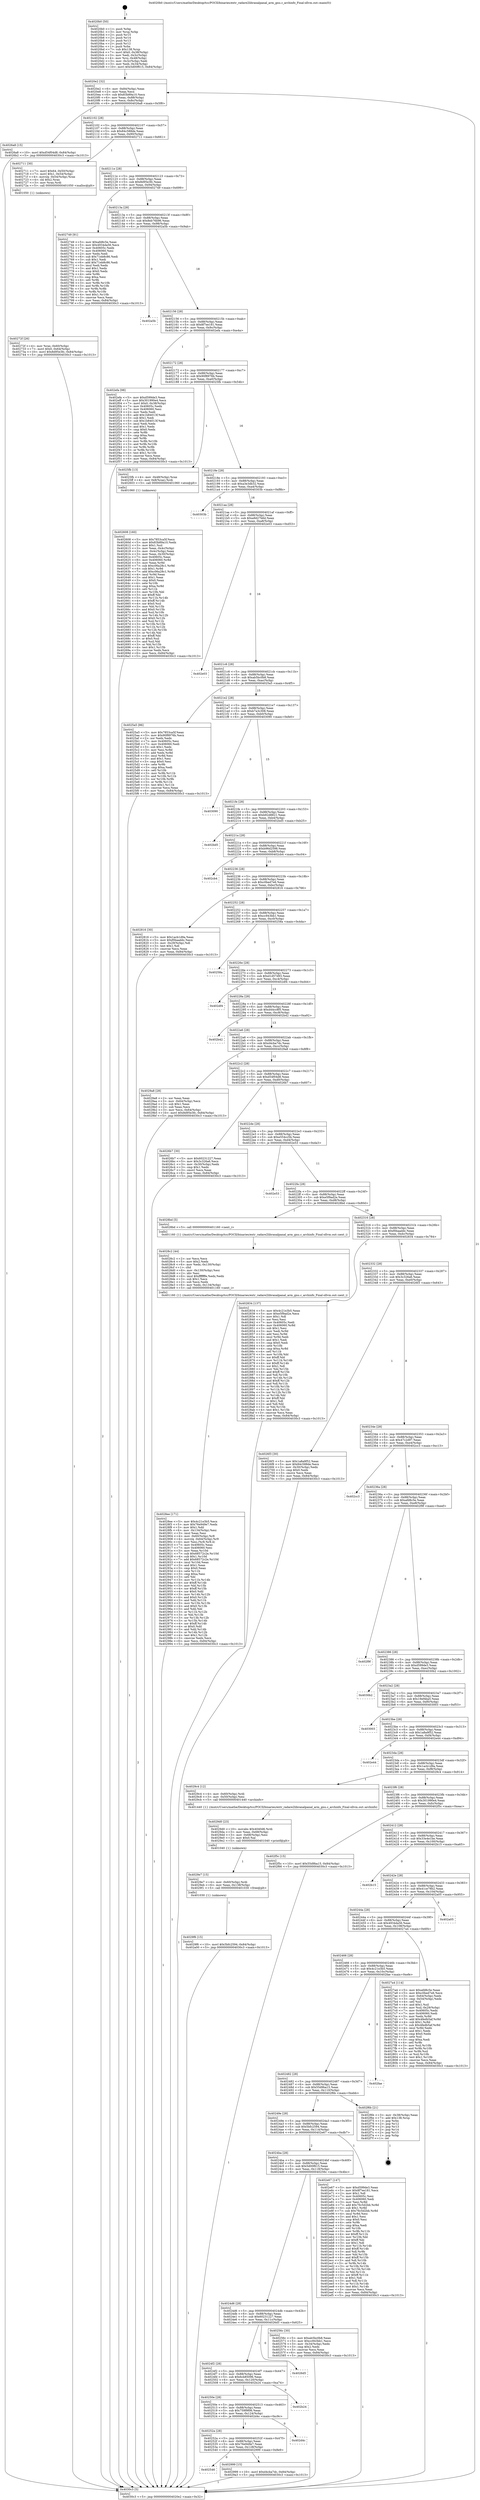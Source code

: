 digraph "0x4020b0" {
  label = "0x4020b0 (/mnt/c/Users/mathe/Desktop/tcc/POCII/binaries/extr_radare2libranalpanal_arm_gnu.c_archinfo_Final-ollvm.out::main(0))"
  labelloc = "t"
  node[shape=record]

  Entry [label="",width=0.3,height=0.3,shape=circle,fillcolor=black,style=filled]
  "0x4020e2" [label="{
     0x4020e2 [32]\l
     | [instrs]\l
     &nbsp;&nbsp;0x4020e2 \<+6\>: mov -0x84(%rbp),%eax\l
     &nbsp;&nbsp;0x4020e8 \<+2\>: mov %eax,%ecx\l
     &nbsp;&nbsp;0x4020ea \<+6\>: sub $0x83b89a10,%ecx\l
     &nbsp;&nbsp;0x4020f0 \<+6\>: mov %eax,-0x88(%rbp)\l
     &nbsp;&nbsp;0x4020f6 \<+6\>: mov %ecx,-0x8c(%rbp)\l
     &nbsp;&nbsp;0x4020fc \<+6\>: je 00000000004026a8 \<main+0x5f8\>\l
  }"]
  "0x4026a8" [label="{
     0x4026a8 [15]\l
     | [instrs]\l
     &nbsp;&nbsp;0x4026a8 \<+10\>: movl $0xd54f04d8,-0x84(%rbp)\l
     &nbsp;&nbsp;0x4026b2 \<+5\>: jmp 00000000004030c3 \<main+0x1013\>\l
  }"]
  "0x402102" [label="{
     0x402102 [28]\l
     | [instrs]\l
     &nbsp;&nbsp;0x402102 \<+5\>: jmp 0000000000402107 \<main+0x57\>\l
     &nbsp;&nbsp;0x402107 \<+6\>: mov -0x88(%rbp),%eax\l
     &nbsp;&nbsp;0x40210d \<+5\>: sub $0x84c588de,%eax\l
     &nbsp;&nbsp;0x402112 \<+6\>: mov %eax,-0x90(%rbp)\l
     &nbsp;&nbsp;0x402118 \<+6\>: je 0000000000402711 \<main+0x661\>\l
  }"]
  Exit [label="",width=0.3,height=0.3,shape=circle,fillcolor=black,style=filled,peripheries=2]
  "0x402711" [label="{
     0x402711 [30]\l
     | [instrs]\l
     &nbsp;&nbsp;0x402711 \<+7\>: movl $0x64,-0x50(%rbp)\l
     &nbsp;&nbsp;0x402718 \<+7\>: movl $0x1,-0x54(%rbp)\l
     &nbsp;&nbsp;0x40271f \<+4\>: movslq -0x54(%rbp),%rax\l
     &nbsp;&nbsp;0x402723 \<+4\>: shl $0x2,%rax\l
     &nbsp;&nbsp;0x402727 \<+3\>: mov %rax,%rdi\l
     &nbsp;&nbsp;0x40272a \<+5\>: call 0000000000401050 \<malloc@plt\>\l
     | [calls]\l
     &nbsp;&nbsp;0x401050 \{1\} (unknown)\l
  }"]
  "0x40211e" [label="{
     0x40211e [28]\l
     | [instrs]\l
     &nbsp;&nbsp;0x40211e \<+5\>: jmp 0000000000402123 \<main+0x73\>\l
     &nbsp;&nbsp;0x402123 \<+6\>: mov -0x88(%rbp),%eax\l
     &nbsp;&nbsp;0x402129 \<+5\>: sub $0x8d95e3fc,%eax\l
     &nbsp;&nbsp;0x40212e \<+6\>: mov %eax,-0x94(%rbp)\l
     &nbsp;&nbsp;0x402134 \<+6\>: je 0000000000402749 \<main+0x699\>\l
  }"]
  "0x4029f6" [label="{
     0x4029f6 [15]\l
     | [instrs]\l
     &nbsp;&nbsp;0x4029f6 \<+10\>: movl $0x5bfc2594,-0x84(%rbp)\l
     &nbsp;&nbsp;0x402a00 \<+5\>: jmp 00000000004030c3 \<main+0x1013\>\l
  }"]
  "0x402749" [label="{
     0x402749 [91]\l
     | [instrs]\l
     &nbsp;&nbsp;0x402749 \<+5\>: mov $0xafd8c5e,%eax\l
     &nbsp;&nbsp;0x40274e \<+5\>: mov $0x4934da56,%ecx\l
     &nbsp;&nbsp;0x402753 \<+7\>: mov 0x40605c,%edx\l
     &nbsp;&nbsp;0x40275a \<+7\>: mov 0x406060,%esi\l
     &nbsp;&nbsp;0x402761 \<+2\>: mov %edx,%edi\l
     &nbsp;&nbsp;0x402763 \<+6\>: sub $0x71eb8c86,%edi\l
     &nbsp;&nbsp;0x402769 \<+3\>: sub $0x1,%edi\l
     &nbsp;&nbsp;0x40276c \<+6\>: add $0x71eb8c86,%edi\l
     &nbsp;&nbsp;0x402772 \<+3\>: imul %edi,%edx\l
     &nbsp;&nbsp;0x402775 \<+3\>: and $0x1,%edx\l
     &nbsp;&nbsp;0x402778 \<+3\>: cmp $0x0,%edx\l
     &nbsp;&nbsp;0x40277b \<+4\>: sete %r8b\l
     &nbsp;&nbsp;0x40277f \<+3\>: cmp $0xa,%esi\l
     &nbsp;&nbsp;0x402782 \<+4\>: setl %r9b\l
     &nbsp;&nbsp;0x402786 \<+3\>: mov %r8b,%r10b\l
     &nbsp;&nbsp;0x402789 \<+3\>: and %r9b,%r10b\l
     &nbsp;&nbsp;0x40278c \<+3\>: xor %r9b,%r8b\l
     &nbsp;&nbsp;0x40278f \<+3\>: or %r8b,%r10b\l
     &nbsp;&nbsp;0x402792 \<+4\>: test $0x1,%r10b\l
     &nbsp;&nbsp;0x402796 \<+3\>: cmovne %ecx,%eax\l
     &nbsp;&nbsp;0x402799 \<+6\>: mov %eax,-0x84(%rbp)\l
     &nbsp;&nbsp;0x40279f \<+5\>: jmp 00000000004030c3 \<main+0x1013\>\l
  }"]
  "0x40213a" [label="{
     0x40213a [28]\l
     | [instrs]\l
     &nbsp;&nbsp;0x40213a \<+5\>: jmp 000000000040213f \<main+0x8f\>\l
     &nbsp;&nbsp;0x40213f \<+6\>: mov -0x88(%rbp),%eax\l
     &nbsp;&nbsp;0x402145 \<+5\>: sub $0x8eb76b96,%eax\l
     &nbsp;&nbsp;0x40214a \<+6\>: mov %eax,-0x98(%rbp)\l
     &nbsp;&nbsp;0x402150 \<+6\>: je 0000000000402a5b \<main+0x9ab\>\l
  }"]
  "0x4029e7" [label="{
     0x4029e7 [15]\l
     | [instrs]\l
     &nbsp;&nbsp;0x4029e7 \<+4\>: mov -0x60(%rbp),%rdi\l
     &nbsp;&nbsp;0x4029eb \<+6\>: mov %eax,-0x138(%rbp)\l
     &nbsp;&nbsp;0x4029f1 \<+5\>: call 0000000000401030 \<free@plt\>\l
     | [calls]\l
     &nbsp;&nbsp;0x401030 \{1\} (unknown)\l
  }"]
  "0x402a5b" [label="{
     0x402a5b\l
  }", style=dashed]
  "0x402156" [label="{
     0x402156 [28]\l
     | [instrs]\l
     &nbsp;&nbsp;0x402156 \<+5\>: jmp 000000000040215b \<main+0xab\>\l
     &nbsp;&nbsp;0x40215b \<+6\>: mov -0x88(%rbp),%eax\l
     &nbsp;&nbsp;0x402161 \<+5\>: sub $0x8f7ee181,%eax\l
     &nbsp;&nbsp;0x402166 \<+6\>: mov %eax,-0x9c(%rbp)\l
     &nbsp;&nbsp;0x40216c \<+6\>: je 0000000000402efa \<main+0xe4a\>\l
  }"]
  "0x4029d0" [label="{
     0x4029d0 [23]\l
     | [instrs]\l
     &nbsp;&nbsp;0x4029d0 \<+10\>: movabs $0x4040d6,%rdi\l
     &nbsp;&nbsp;0x4029da \<+3\>: mov %eax,-0x68(%rbp)\l
     &nbsp;&nbsp;0x4029dd \<+3\>: mov -0x68(%rbp),%esi\l
     &nbsp;&nbsp;0x4029e0 \<+2\>: mov $0x0,%al\l
     &nbsp;&nbsp;0x4029e2 \<+5\>: call 0000000000401040 \<printf@plt\>\l
     | [calls]\l
     &nbsp;&nbsp;0x401040 \{1\} (unknown)\l
  }"]
  "0x402efa" [label="{
     0x402efa [98]\l
     | [instrs]\l
     &nbsp;&nbsp;0x402efa \<+5\>: mov $0xd599de3,%eax\l
     &nbsp;&nbsp;0x402eff \<+5\>: mov $0x301990e4,%ecx\l
     &nbsp;&nbsp;0x402f04 \<+7\>: movl $0x0,-0x38(%rbp)\l
     &nbsp;&nbsp;0x402f0b \<+7\>: mov 0x40605c,%edx\l
     &nbsp;&nbsp;0x402f12 \<+7\>: mov 0x406060,%esi\l
     &nbsp;&nbsp;0x402f19 \<+2\>: mov %edx,%edi\l
     &nbsp;&nbsp;0x402f1b \<+6\>: add $0x1b84013f,%edi\l
     &nbsp;&nbsp;0x402f21 \<+3\>: sub $0x1,%edi\l
     &nbsp;&nbsp;0x402f24 \<+6\>: sub $0x1b84013f,%edi\l
     &nbsp;&nbsp;0x402f2a \<+3\>: imul %edi,%edx\l
     &nbsp;&nbsp;0x402f2d \<+3\>: and $0x1,%edx\l
     &nbsp;&nbsp;0x402f30 \<+3\>: cmp $0x0,%edx\l
     &nbsp;&nbsp;0x402f33 \<+4\>: sete %r8b\l
     &nbsp;&nbsp;0x402f37 \<+3\>: cmp $0xa,%esi\l
     &nbsp;&nbsp;0x402f3a \<+4\>: setl %r9b\l
     &nbsp;&nbsp;0x402f3e \<+3\>: mov %r8b,%r10b\l
     &nbsp;&nbsp;0x402f41 \<+3\>: and %r9b,%r10b\l
     &nbsp;&nbsp;0x402f44 \<+3\>: xor %r9b,%r8b\l
     &nbsp;&nbsp;0x402f47 \<+3\>: or %r8b,%r10b\l
     &nbsp;&nbsp;0x402f4a \<+4\>: test $0x1,%r10b\l
     &nbsp;&nbsp;0x402f4e \<+3\>: cmovne %ecx,%eax\l
     &nbsp;&nbsp;0x402f51 \<+6\>: mov %eax,-0x84(%rbp)\l
     &nbsp;&nbsp;0x402f57 \<+5\>: jmp 00000000004030c3 \<main+0x1013\>\l
  }"]
  "0x402172" [label="{
     0x402172 [28]\l
     | [instrs]\l
     &nbsp;&nbsp;0x402172 \<+5\>: jmp 0000000000402177 \<main+0xc7\>\l
     &nbsp;&nbsp;0x402177 \<+6\>: mov -0x88(%rbp),%eax\l
     &nbsp;&nbsp;0x40217d \<+5\>: sub $0x90f8976b,%eax\l
     &nbsp;&nbsp;0x402182 \<+6\>: mov %eax,-0xa0(%rbp)\l
     &nbsp;&nbsp;0x402188 \<+6\>: je 00000000004025fb \<main+0x54b\>\l
  }"]
  "0x402546" [label="{
     0x402546\l
  }", style=dashed]
  "0x4025fb" [label="{
     0x4025fb [13]\l
     | [instrs]\l
     &nbsp;&nbsp;0x4025fb \<+4\>: mov -0x48(%rbp),%rax\l
     &nbsp;&nbsp;0x4025ff \<+4\>: mov 0x8(%rax),%rdi\l
     &nbsp;&nbsp;0x402603 \<+5\>: call 0000000000401060 \<atoi@plt\>\l
     | [calls]\l
     &nbsp;&nbsp;0x401060 \{1\} (unknown)\l
  }"]
  "0x40218e" [label="{
     0x40218e [28]\l
     | [instrs]\l
     &nbsp;&nbsp;0x40218e \<+5\>: jmp 0000000000402193 \<main+0xe3\>\l
     &nbsp;&nbsp;0x402193 \<+6\>: mov -0x88(%rbp),%eax\l
     &nbsp;&nbsp;0x402199 \<+5\>: sub $0xa3e3db32,%eax\l
     &nbsp;&nbsp;0x40219e \<+6\>: mov %eax,-0xa4(%rbp)\l
     &nbsp;&nbsp;0x4021a4 \<+6\>: je 000000000040303b \<main+0xf8b\>\l
  }"]
  "0x402999" [label="{
     0x402999 [15]\l
     | [instrs]\l
     &nbsp;&nbsp;0x402999 \<+10\>: movl $0xd4cba7dc,-0x84(%rbp)\l
     &nbsp;&nbsp;0x4029a3 \<+5\>: jmp 00000000004030c3 \<main+0x1013\>\l
  }"]
  "0x40303b" [label="{
     0x40303b\l
  }", style=dashed]
  "0x4021aa" [label="{
     0x4021aa [28]\l
     | [instrs]\l
     &nbsp;&nbsp;0x4021aa \<+5\>: jmp 00000000004021af \<main+0xff\>\l
     &nbsp;&nbsp;0x4021af \<+6\>: mov -0x88(%rbp),%eax\l
     &nbsp;&nbsp;0x4021b5 \<+5\>: sub $0xa9d27b6d,%eax\l
     &nbsp;&nbsp;0x4021ba \<+6\>: mov %eax,-0xa8(%rbp)\l
     &nbsp;&nbsp;0x4021c0 \<+6\>: je 0000000000402e03 \<main+0xd53\>\l
  }"]
  "0x40252a" [label="{
     0x40252a [28]\l
     | [instrs]\l
     &nbsp;&nbsp;0x40252a \<+5\>: jmp 000000000040252f \<main+0x47f\>\l
     &nbsp;&nbsp;0x40252f \<+6\>: mov -0x88(%rbp),%eax\l
     &nbsp;&nbsp;0x402535 \<+5\>: sub $0x76e949e7,%eax\l
     &nbsp;&nbsp;0x40253a \<+6\>: mov %eax,-0x128(%rbp)\l
     &nbsp;&nbsp;0x402540 \<+6\>: je 0000000000402999 \<main+0x8e9\>\l
  }"]
  "0x402e03" [label="{
     0x402e03\l
  }", style=dashed]
  "0x4021c6" [label="{
     0x4021c6 [28]\l
     | [instrs]\l
     &nbsp;&nbsp;0x4021c6 \<+5\>: jmp 00000000004021cb \<main+0x11b\>\l
     &nbsp;&nbsp;0x4021cb \<+6\>: mov -0x88(%rbp),%eax\l
     &nbsp;&nbsp;0x4021d1 \<+5\>: sub $0xab5bc0b8,%eax\l
     &nbsp;&nbsp;0x4021d6 \<+6\>: mov %eax,-0xac(%rbp)\l
     &nbsp;&nbsp;0x4021dc \<+6\>: je 00000000004025a5 \<main+0x4f5\>\l
  }"]
  "0x402d4c" [label="{
     0x402d4c\l
  }", style=dashed]
  "0x4025a5" [label="{
     0x4025a5 [86]\l
     | [instrs]\l
     &nbsp;&nbsp;0x4025a5 \<+5\>: mov $0x7853ca5f,%eax\l
     &nbsp;&nbsp;0x4025aa \<+5\>: mov $0x90f8976b,%ecx\l
     &nbsp;&nbsp;0x4025af \<+2\>: xor %edx,%edx\l
     &nbsp;&nbsp;0x4025b1 \<+7\>: mov 0x40605c,%esi\l
     &nbsp;&nbsp;0x4025b8 \<+7\>: mov 0x406060,%edi\l
     &nbsp;&nbsp;0x4025bf \<+3\>: sub $0x1,%edx\l
     &nbsp;&nbsp;0x4025c2 \<+3\>: mov %esi,%r8d\l
     &nbsp;&nbsp;0x4025c5 \<+3\>: add %edx,%r8d\l
     &nbsp;&nbsp;0x4025c8 \<+4\>: imul %r8d,%esi\l
     &nbsp;&nbsp;0x4025cc \<+3\>: and $0x1,%esi\l
     &nbsp;&nbsp;0x4025cf \<+3\>: cmp $0x0,%esi\l
     &nbsp;&nbsp;0x4025d2 \<+4\>: sete %r9b\l
     &nbsp;&nbsp;0x4025d6 \<+3\>: cmp $0xa,%edi\l
     &nbsp;&nbsp;0x4025d9 \<+4\>: setl %r10b\l
     &nbsp;&nbsp;0x4025dd \<+3\>: mov %r9b,%r11b\l
     &nbsp;&nbsp;0x4025e0 \<+3\>: and %r10b,%r11b\l
     &nbsp;&nbsp;0x4025e3 \<+3\>: xor %r10b,%r9b\l
     &nbsp;&nbsp;0x4025e6 \<+3\>: or %r9b,%r11b\l
     &nbsp;&nbsp;0x4025e9 \<+4\>: test $0x1,%r11b\l
     &nbsp;&nbsp;0x4025ed \<+3\>: cmovne %ecx,%eax\l
     &nbsp;&nbsp;0x4025f0 \<+6\>: mov %eax,-0x84(%rbp)\l
     &nbsp;&nbsp;0x4025f6 \<+5\>: jmp 00000000004030c3 \<main+0x1013\>\l
  }"]
  "0x4021e2" [label="{
     0x4021e2 [28]\l
     | [instrs]\l
     &nbsp;&nbsp;0x4021e2 \<+5\>: jmp 00000000004021e7 \<main+0x137\>\l
     &nbsp;&nbsp;0x4021e7 \<+6\>: mov -0x88(%rbp),%eax\l
     &nbsp;&nbsp;0x4021ed \<+5\>: sub $0xb7a3c308,%eax\l
     &nbsp;&nbsp;0x4021f2 \<+6\>: mov %eax,-0xb0(%rbp)\l
     &nbsp;&nbsp;0x4021f8 \<+6\>: je 0000000000403090 \<main+0xfe0\>\l
  }"]
  "0x40250e" [label="{
     0x40250e [28]\l
     | [instrs]\l
     &nbsp;&nbsp;0x40250e \<+5\>: jmp 0000000000402513 \<main+0x463\>\l
     &nbsp;&nbsp;0x402513 \<+6\>: mov -0x88(%rbp),%eax\l
     &nbsp;&nbsp;0x402519 \<+5\>: sub $0x759f9f06,%eax\l
     &nbsp;&nbsp;0x40251e \<+6\>: mov %eax,-0x124(%rbp)\l
     &nbsp;&nbsp;0x402524 \<+6\>: je 0000000000402d4c \<main+0xc9c\>\l
  }"]
  "0x403090" [label="{
     0x403090\l
  }", style=dashed]
  "0x4021fe" [label="{
     0x4021fe [28]\l
     | [instrs]\l
     &nbsp;&nbsp;0x4021fe \<+5\>: jmp 0000000000402203 \<main+0x153\>\l
     &nbsp;&nbsp;0x402203 \<+6\>: mov -0x88(%rbp),%eax\l
     &nbsp;&nbsp;0x402209 \<+5\>: sub $0xb92d8821,%eax\l
     &nbsp;&nbsp;0x40220e \<+6\>: mov %eax,-0xb4(%rbp)\l
     &nbsp;&nbsp;0x402214 \<+6\>: je 0000000000402bd5 \<main+0xb25\>\l
  }"]
  "0x402b24" [label="{
     0x402b24\l
  }", style=dashed]
  "0x402bd5" [label="{
     0x402bd5\l
  }", style=dashed]
  "0x40221a" [label="{
     0x40221a [28]\l
     | [instrs]\l
     &nbsp;&nbsp;0x40221a \<+5\>: jmp 000000000040221f \<main+0x16f\>\l
     &nbsp;&nbsp;0x40221f \<+6\>: mov -0x88(%rbp),%eax\l
     &nbsp;&nbsp;0x402225 \<+5\>: sub $0xb96d2598,%eax\l
     &nbsp;&nbsp;0x40222a \<+6\>: mov %eax,-0xb8(%rbp)\l
     &nbsp;&nbsp;0x402230 \<+6\>: je 0000000000402cb4 \<main+0xc04\>\l
  }"]
  "0x4024f2" [label="{
     0x4024f2 [28]\l
     | [instrs]\l
     &nbsp;&nbsp;0x4024f2 \<+5\>: jmp 00000000004024f7 \<main+0x447\>\l
     &nbsp;&nbsp;0x4024f7 \<+6\>: mov -0x88(%rbp),%eax\l
     &nbsp;&nbsp;0x4024fd \<+5\>: sub $0x6cb85096,%eax\l
     &nbsp;&nbsp;0x402502 \<+6\>: mov %eax,-0x120(%rbp)\l
     &nbsp;&nbsp;0x402508 \<+6\>: je 0000000000402b24 \<main+0xa74\>\l
  }"]
  "0x402cb4" [label="{
     0x402cb4\l
  }", style=dashed]
  "0x402236" [label="{
     0x402236 [28]\l
     | [instrs]\l
     &nbsp;&nbsp;0x402236 \<+5\>: jmp 000000000040223b \<main+0x18b\>\l
     &nbsp;&nbsp;0x40223b \<+6\>: mov -0x88(%rbp),%eax\l
     &nbsp;&nbsp;0x402241 \<+5\>: sub $0xc0bed7e6,%eax\l
     &nbsp;&nbsp;0x402246 \<+6\>: mov %eax,-0xbc(%rbp)\l
     &nbsp;&nbsp;0x40224c \<+6\>: je 0000000000402816 \<main+0x766\>\l
  }"]
  "0x4026d5" [label="{
     0x4026d5\l
  }", style=dashed]
  "0x402816" [label="{
     0x402816 [30]\l
     | [instrs]\l
     &nbsp;&nbsp;0x402816 \<+5\>: mov $0x1acb1d9a,%eax\l
     &nbsp;&nbsp;0x40281b \<+5\>: mov $0xf0baaddc,%ecx\l
     &nbsp;&nbsp;0x402820 \<+3\>: mov -0x29(%rbp),%dl\l
     &nbsp;&nbsp;0x402823 \<+3\>: test $0x1,%dl\l
     &nbsp;&nbsp;0x402826 \<+3\>: cmovne %ecx,%eax\l
     &nbsp;&nbsp;0x402829 \<+6\>: mov %eax,-0x84(%rbp)\l
     &nbsp;&nbsp;0x40282f \<+5\>: jmp 00000000004030c3 \<main+0x1013\>\l
  }"]
  "0x402252" [label="{
     0x402252 [28]\l
     | [instrs]\l
     &nbsp;&nbsp;0x402252 \<+5\>: jmp 0000000000402257 \<main+0x1a7\>\l
     &nbsp;&nbsp;0x402257 \<+6\>: mov -0x88(%rbp),%eax\l
     &nbsp;&nbsp;0x40225d \<+5\>: sub $0xcc943bb1,%eax\l
     &nbsp;&nbsp;0x402262 \<+6\>: mov %eax,-0xc0(%rbp)\l
     &nbsp;&nbsp;0x402268 \<+6\>: je 000000000040258a \<main+0x4da\>\l
  }"]
  "0x4028ee" [label="{
     0x4028ee [171]\l
     | [instrs]\l
     &nbsp;&nbsp;0x4028ee \<+5\>: mov $0x4c21e3b5,%ecx\l
     &nbsp;&nbsp;0x4028f3 \<+5\>: mov $0x76e949e7,%edx\l
     &nbsp;&nbsp;0x4028f8 \<+3\>: mov $0x1,%dil\l
     &nbsp;&nbsp;0x4028fb \<+6\>: mov -0x134(%rbp),%esi\l
     &nbsp;&nbsp;0x402901 \<+3\>: imul %eax,%esi\l
     &nbsp;&nbsp;0x402904 \<+4\>: mov -0x60(%rbp),%r8\l
     &nbsp;&nbsp;0x402908 \<+4\>: movslq -0x64(%rbp),%r9\l
     &nbsp;&nbsp;0x40290c \<+4\>: mov %esi,(%r8,%r9,4)\l
     &nbsp;&nbsp;0x402910 \<+7\>: mov 0x40605c,%eax\l
     &nbsp;&nbsp;0x402917 \<+7\>: mov 0x406060,%esi\l
     &nbsp;&nbsp;0x40291e \<+3\>: mov %eax,%r10d\l
     &nbsp;&nbsp;0x402921 \<+7\>: sub $0x68572c2e,%r10d\l
     &nbsp;&nbsp;0x402928 \<+4\>: sub $0x1,%r10d\l
     &nbsp;&nbsp;0x40292c \<+7\>: add $0x68572c2e,%r10d\l
     &nbsp;&nbsp;0x402933 \<+4\>: imul %r10d,%eax\l
     &nbsp;&nbsp;0x402937 \<+3\>: and $0x1,%eax\l
     &nbsp;&nbsp;0x40293a \<+3\>: cmp $0x0,%eax\l
     &nbsp;&nbsp;0x40293d \<+4\>: sete %r11b\l
     &nbsp;&nbsp;0x402941 \<+3\>: cmp $0xa,%esi\l
     &nbsp;&nbsp;0x402944 \<+3\>: setl %bl\l
     &nbsp;&nbsp;0x402947 \<+3\>: mov %r11b,%r14b\l
     &nbsp;&nbsp;0x40294a \<+4\>: xor $0xff,%r14b\l
     &nbsp;&nbsp;0x40294e \<+3\>: mov %bl,%r15b\l
     &nbsp;&nbsp;0x402951 \<+4\>: xor $0xff,%r15b\l
     &nbsp;&nbsp;0x402955 \<+4\>: xor $0x0,%dil\l
     &nbsp;&nbsp;0x402959 \<+3\>: mov %r14b,%r12b\l
     &nbsp;&nbsp;0x40295c \<+4\>: and $0x0,%r12b\l
     &nbsp;&nbsp;0x402960 \<+3\>: and %dil,%r11b\l
     &nbsp;&nbsp;0x402963 \<+3\>: mov %r15b,%r13b\l
     &nbsp;&nbsp;0x402966 \<+4\>: and $0x0,%r13b\l
     &nbsp;&nbsp;0x40296a \<+3\>: and %dil,%bl\l
     &nbsp;&nbsp;0x40296d \<+3\>: or %r11b,%r12b\l
     &nbsp;&nbsp;0x402970 \<+3\>: or %bl,%r13b\l
     &nbsp;&nbsp;0x402973 \<+3\>: xor %r13b,%r12b\l
     &nbsp;&nbsp;0x402976 \<+3\>: or %r15b,%r14b\l
     &nbsp;&nbsp;0x402979 \<+4\>: xor $0xff,%r14b\l
     &nbsp;&nbsp;0x40297d \<+4\>: or $0x0,%dil\l
     &nbsp;&nbsp;0x402981 \<+3\>: and %dil,%r14b\l
     &nbsp;&nbsp;0x402984 \<+3\>: or %r14b,%r12b\l
     &nbsp;&nbsp;0x402987 \<+4\>: test $0x1,%r12b\l
     &nbsp;&nbsp;0x40298b \<+3\>: cmovne %edx,%ecx\l
     &nbsp;&nbsp;0x40298e \<+6\>: mov %ecx,-0x84(%rbp)\l
     &nbsp;&nbsp;0x402994 \<+5\>: jmp 00000000004030c3 \<main+0x1013\>\l
  }"]
  "0x40258a" [label="{
     0x40258a\l
  }", style=dashed]
  "0x40226e" [label="{
     0x40226e [28]\l
     | [instrs]\l
     &nbsp;&nbsp;0x40226e \<+5\>: jmp 0000000000402273 \<main+0x1c3\>\l
     &nbsp;&nbsp;0x402273 \<+6\>: mov -0x88(%rbp),%eax\l
     &nbsp;&nbsp;0x402279 \<+5\>: sub $0xd1d57d93,%eax\l
     &nbsp;&nbsp;0x40227e \<+6\>: mov %eax,-0xc4(%rbp)\l
     &nbsp;&nbsp;0x402284 \<+6\>: je 0000000000402df4 \<main+0xd44\>\l
  }"]
  "0x4028c2" [label="{
     0x4028c2 [44]\l
     | [instrs]\l
     &nbsp;&nbsp;0x4028c2 \<+2\>: xor %ecx,%ecx\l
     &nbsp;&nbsp;0x4028c4 \<+5\>: mov $0x2,%edx\l
     &nbsp;&nbsp;0x4028c9 \<+6\>: mov %edx,-0x130(%rbp)\l
     &nbsp;&nbsp;0x4028cf \<+1\>: cltd\l
     &nbsp;&nbsp;0x4028d0 \<+6\>: mov -0x130(%rbp),%esi\l
     &nbsp;&nbsp;0x4028d6 \<+2\>: idiv %esi\l
     &nbsp;&nbsp;0x4028d8 \<+6\>: imul $0xfffffffe,%edx,%edx\l
     &nbsp;&nbsp;0x4028de \<+3\>: sub $0x1,%ecx\l
     &nbsp;&nbsp;0x4028e1 \<+2\>: sub %ecx,%edx\l
     &nbsp;&nbsp;0x4028e3 \<+6\>: mov %edx,-0x134(%rbp)\l
     &nbsp;&nbsp;0x4028e9 \<+5\>: call 0000000000401160 \<next_i\>\l
     | [calls]\l
     &nbsp;&nbsp;0x401160 \{1\} (/mnt/c/Users/mathe/Desktop/tcc/POCII/binaries/extr_radare2libranalpanal_arm_gnu.c_archinfo_Final-ollvm.out::next_i)\l
  }"]
  "0x402df4" [label="{
     0x402df4\l
  }", style=dashed]
  "0x40228a" [label="{
     0x40228a [28]\l
     | [instrs]\l
     &nbsp;&nbsp;0x40228a \<+5\>: jmp 000000000040228f \<main+0x1df\>\l
     &nbsp;&nbsp;0x40228f \<+6\>: mov -0x88(%rbp),%eax\l
     &nbsp;&nbsp;0x402295 \<+5\>: sub $0xd44cc8f5,%eax\l
     &nbsp;&nbsp;0x40229a \<+6\>: mov %eax,-0xc8(%rbp)\l
     &nbsp;&nbsp;0x4022a0 \<+6\>: je 0000000000402b42 \<main+0xa92\>\l
  }"]
  "0x40272f" [label="{
     0x40272f [26]\l
     | [instrs]\l
     &nbsp;&nbsp;0x40272f \<+4\>: mov %rax,-0x60(%rbp)\l
     &nbsp;&nbsp;0x402733 \<+7\>: movl $0x0,-0x64(%rbp)\l
     &nbsp;&nbsp;0x40273a \<+10\>: movl $0x8d95e3fc,-0x84(%rbp)\l
     &nbsp;&nbsp;0x402744 \<+5\>: jmp 00000000004030c3 \<main+0x1013\>\l
  }"]
  "0x402b42" [label="{
     0x402b42\l
  }", style=dashed]
  "0x4022a6" [label="{
     0x4022a6 [28]\l
     | [instrs]\l
     &nbsp;&nbsp;0x4022a6 \<+5\>: jmp 00000000004022ab \<main+0x1fb\>\l
     &nbsp;&nbsp;0x4022ab \<+6\>: mov -0x88(%rbp),%eax\l
     &nbsp;&nbsp;0x4022b1 \<+5\>: sub $0xd4cba7dc,%eax\l
     &nbsp;&nbsp;0x4022b6 \<+6\>: mov %eax,-0xcc(%rbp)\l
     &nbsp;&nbsp;0x4022bc \<+6\>: je 00000000004029a8 \<main+0x8f8\>\l
  }"]
  "0x402608" [label="{
     0x402608 [160]\l
     | [instrs]\l
     &nbsp;&nbsp;0x402608 \<+5\>: mov $0x7853ca5f,%ecx\l
     &nbsp;&nbsp;0x40260d \<+5\>: mov $0x83b89a10,%edx\l
     &nbsp;&nbsp;0x402612 \<+3\>: mov $0x1,%sil\l
     &nbsp;&nbsp;0x402615 \<+3\>: mov %eax,-0x4c(%rbp)\l
     &nbsp;&nbsp;0x402618 \<+3\>: mov -0x4c(%rbp),%eax\l
     &nbsp;&nbsp;0x40261b \<+3\>: mov %eax,-0x30(%rbp)\l
     &nbsp;&nbsp;0x40261e \<+7\>: mov 0x40605c,%eax\l
     &nbsp;&nbsp;0x402625 \<+8\>: mov 0x406060,%r8d\l
     &nbsp;&nbsp;0x40262d \<+3\>: mov %eax,%r9d\l
     &nbsp;&nbsp;0x402630 \<+7\>: sub $0xc06a28c1,%r9d\l
     &nbsp;&nbsp;0x402637 \<+4\>: sub $0x1,%r9d\l
     &nbsp;&nbsp;0x40263b \<+7\>: add $0xc06a28c1,%r9d\l
     &nbsp;&nbsp;0x402642 \<+4\>: imul %r9d,%eax\l
     &nbsp;&nbsp;0x402646 \<+3\>: and $0x1,%eax\l
     &nbsp;&nbsp;0x402649 \<+3\>: cmp $0x0,%eax\l
     &nbsp;&nbsp;0x40264c \<+4\>: sete %r10b\l
     &nbsp;&nbsp;0x402650 \<+4\>: cmp $0xa,%r8d\l
     &nbsp;&nbsp;0x402654 \<+4\>: setl %r11b\l
     &nbsp;&nbsp;0x402658 \<+3\>: mov %r10b,%bl\l
     &nbsp;&nbsp;0x40265b \<+3\>: xor $0xff,%bl\l
     &nbsp;&nbsp;0x40265e \<+3\>: mov %r11b,%r14b\l
     &nbsp;&nbsp;0x402661 \<+4\>: xor $0xff,%r14b\l
     &nbsp;&nbsp;0x402665 \<+4\>: xor $0x0,%sil\l
     &nbsp;&nbsp;0x402669 \<+3\>: mov %bl,%r15b\l
     &nbsp;&nbsp;0x40266c \<+4\>: and $0x0,%r15b\l
     &nbsp;&nbsp;0x402670 \<+3\>: and %sil,%r10b\l
     &nbsp;&nbsp;0x402673 \<+3\>: mov %r14b,%r12b\l
     &nbsp;&nbsp;0x402676 \<+4\>: and $0x0,%r12b\l
     &nbsp;&nbsp;0x40267a \<+3\>: and %sil,%r11b\l
     &nbsp;&nbsp;0x40267d \<+3\>: or %r10b,%r15b\l
     &nbsp;&nbsp;0x402680 \<+3\>: or %r11b,%r12b\l
     &nbsp;&nbsp;0x402683 \<+3\>: xor %r12b,%r15b\l
     &nbsp;&nbsp;0x402686 \<+3\>: or %r14b,%bl\l
     &nbsp;&nbsp;0x402689 \<+3\>: xor $0xff,%bl\l
     &nbsp;&nbsp;0x40268c \<+4\>: or $0x0,%sil\l
     &nbsp;&nbsp;0x402690 \<+3\>: and %sil,%bl\l
     &nbsp;&nbsp;0x402693 \<+3\>: or %bl,%r15b\l
     &nbsp;&nbsp;0x402696 \<+4\>: test $0x1,%r15b\l
     &nbsp;&nbsp;0x40269a \<+3\>: cmovne %edx,%ecx\l
     &nbsp;&nbsp;0x40269d \<+6\>: mov %ecx,-0x84(%rbp)\l
     &nbsp;&nbsp;0x4026a3 \<+5\>: jmp 00000000004030c3 \<main+0x1013\>\l
  }"]
  "0x4029a8" [label="{
     0x4029a8 [28]\l
     | [instrs]\l
     &nbsp;&nbsp;0x4029a8 \<+2\>: xor %eax,%eax\l
     &nbsp;&nbsp;0x4029aa \<+3\>: mov -0x64(%rbp),%ecx\l
     &nbsp;&nbsp;0x4029ad \<+3\>: sub $0x1,%eax\l
     &nbsp;&nbsp;0x4029b0 \<+2\>: sub %eax,%ecx\l
     &nbsp;&nbsp;0x4029b2 \<+3\>: mov %ecx,-0x64(%rbp)\l
     &nbsp;&nbsp;0x4029b5 \<+10\>: movl $0x8d95e3fc,-0x84(%rbp)\l
     &nbsp;&nbsp;0x4029bf \<+5\>: jmp 00000000004030c3 \<main+0x1013\>\l
  }"]
  "0x4022c2" [label="{
     0x4022c2 [28]\l
     | [instrs]\l
     &nbsp;&nbsp;0x4022c2 \<+5\>: jmp 00000000004022c7 \<main+0x217\>\l
     &nbsp;&nbsp;0x4022c7 \<+6\>: mov -0x88(%rbp),%eax\l
     &nbsp;&nbsp;0x4022cd \<+5\>: sub $0xd54f04d8,%eax\l
     &nbsp;&nbsp;0x4022d2 \<+6\>: mov %eax,-0xd0(%rbp)\l
     &nbsp;&nbsp;0x4022d8 \<+6\>: je 00000000004026b7 \<main+0x607\>\l
  }"]
  "0x4020b0" [label="{
     0x4020b0 [50]\l
     | [instrs]\l
     &nbsp;&nbsp;0x4020b0 \<+1\>: push %rbp\l
     &nbsp;&nbsp;0x4020b1 \<+3\>: mov %rsp,%rbp\l
     &nbsp;&nbsp;0x4020b4 \<+2\>: push %r15\l
     &nbsp;&nbsp;0x4020b6 \<+2\>: push %r14\l
     &nbsp;&nbsp;0x4020b8 \<+2\>: push %r13\l
     &nbsp;&nbsp;0x4020ba \<+2\>: push %r12\l
     &nbsp;&nbsp;0x4020bc \<+1\>: push %rbx\l
     &nbsp;&nbsp;0x4020bd \<+7\>: sub $0x138,%rsp\l
     &nbsp;&nbsp;0x4020c4 \<+7\>: movl $0x0,-0x38(%rbp)\l
     &nbsp;&nbsp;0x4020cb \<+3\>: mov %edi,-0x3c(%rbp)\l
     &nbsp;&nbsp;0x4020ce \<+4\>: mov %rsi,-0x48(%rbp)\l
     &nbsp;&nbsp;0x4020d2 \<+3\>: mov -0x3c(%rbp),%edi\l
     &nbsp;&nbsp;0x4020d5 \<+3\>: mov %edi,-0x34(%rbp)\l
     &nbsp;&nbsp;0x4020d8 \<+10\>: movl $0x5d00f615,-0x84(%rbp)\l
  }"]
  "0x4026b7" [label="{
     0x4026b7 [30]\l
     | [instrs]\l
     &nbsp;&nbsp;0x4026b7 \<+5\>: mov $0x60231227,%eax\l
     &nbsp;&nbsp;0x4026bc \<+5\>: mov $0x3c326a6,%ecx\l
     &nbsp;&nbsp;0x4026c1 \<+3\>: mov -0x30(%rbp),%edx\l
     &nbsp;&nbsp;0x4026c4 \<+3\>: cmp $0x1,%edx\l
     &nbsp;&nbsp;0x4026c7 \<+3\>: cmovl %ecx,%eax\l
     &nbsp;&nbsp;0x4026ca \<+6\>: mov %eax,-0x84(%rbp)\l
     &nbsp;&nbsp;0x4026d0 \<+5\>: jmp 00000000004030c3 \<main+0x1013\>\l
  }"]
  "0x4022de" [label="{
     0x4022de [28]\l
     | [instrs]\l
     &nbsp;&nbsp;0x4022de \<+5\>: jmp 00000000004022e3 \<main+0x233\>\l
     &nbsp;&nbsp;0x4022e3 \<+6\>: mov -0x88(%rbp),%eax\l
     &nbsp;&nbsp;0x4022e9 \<+5\>: sub $0xe554cc5b,%eax\l
     &nbsp;&nbsp;0x4022ee \<+6\>: mov %eax,-0xd4(%rbp)\l
     &nbsp;&nbsp;0x4022f4 \<+6\>: je 0000000000402e53 \<main+0xda3\>\l
  }"]
  "0x4030c3" [label="{
     0x4030c3 [5]\l
     | [instrs]\l
     &nbsp;&nbsp;0x4030c3 \<+5\>: jmp 00000000004020e2 \<main+0x32\>\l
  }"]
  "0x402e53" [label="{
     0x402e53\l
  }", style=dashed]
  "0x4022fa" [label="{
     0x4022fa [28]\l
     | [instrs]\l
     &nbsp;&nbsp;0x4022fa \<+5\>: jmp 00000000004022ff \<main+0x24f\>\l
     &nbsp;&nbsp;0x4022ff \<+6\>: mov -0x88(%rbp),%eax\l
     &nbsp;&nbsp;0x402305 \<+5\>: sub $0xe5f9ad2e,%eax\l
     &nbsp;&nbsp;0x40230a \<+6\>: mov %eax,-0xd8(%rbp)\l
     &nbsp;&nbsp;0x402310 \<+6\>: je 00000000004028bd \<main+0x80d\>\l
  }"]
  "0x4024d6" [label="{
     0x4024d6 [28]\l
     | [instrs]\l
     &nbsp;&nbsp;0x4024d6 \<+5\>: jmp 00000000004024db \<main+0x42b\>\l
     &nbsp;&nbsp;0x4024db \<+6\>: mov -0x88(%rbp),%eax\l
     &nbsp;&nbsp;0x4024e1 \<+5\>: sub $0x60231227,%eax\l
     &nbsp;&nbsp;0x4024e6 \<+6\>: mov %eax,-0x11c(%rbp)\l
     &nbsp;&nbsp;0x4024ec \<+6\>: je 00000000004026d5 \<main+0x625\>\l
  }"]
  "0x4028bd" [label="{
     0x4028bd [5]\l
     | [instrs]\l
     &nbsp;&nbsp;0x4028bd \<+5\>: call 0000000000401160 \<next_i\>\l
     | [calls]\l
     &nbsp;&nbsp;0x401160 \{1\} (/mnt/c/Users/mathe/Desktop/tcc/POCII/binaries/extr_radare2libranalpanal_arm_gnu.c_archinfo_Final-ollvm.out::next_i)\l
  }"]
  "0x402316" [label="{
     0x402316 [28]\l
     | [instrs]\l
     &nbsp;&nbsp;0x402316 \<+5\>: jmp 000000000040231b \<main+0x26b\>\l
     &nbsp;&nbsp;0x40231b \<+6\>: mov -0x88(%rbp),%eax\l
     &nbsp;&nbsp;0x402321 \<+5\>: sub $0xf0baaddc,%eax\l
     &nbsp;&nbsp;0x402326 \<+6\>: mov %eax,-0xdc(%rbp)\l
     &nbsp;&nbsp;0x40232c \<+6\>: je 0000000000402834 \<main+0x784\>\l
  }"]
  "0x40256c" [label="{
     0x40256c [30]\l
     | [instrs]\l
     &nbsp;&nbsp;0x40256c \<+5\>: mov $0xab5bc0b8,%eax\l
     &nbsp;&nbsp;0x402571 \<+5\>: mov $0xcc943bb1,%ecx\l
     &nbsp;&nbsp;0x402576 \<+3\>: mov -0x34(%rbp),%edx\l
     &nbsp;&nbsp;0x402579 \<+3\>: cmp $0x2,%edx\l
     &nbsp;&nbsp;0x40257c \<+3\>: cmovne %ecx,%eax\l
     &nbsp;&nbsp;0x40257f \<+6\>: mov %eax,-0x84(%rbp)\l
     &nbsp;&nbsp;0x402585 \<+5\>: jmp 00000000004030c3 \<main+0x1013\>\l
  }"]
  "0x402834" [label="{
     0x402834 [137]\l
     | [instrs]\l
     &nbsp;&nbsp;0x402834 \<+5\>: mov $0x4c21e3b5,%eax\l
     &nbsp;&nbsp;0x402839 \<+5\>: mov $0xe5f9ad2e,%ecx\l
     &nbsp;&nbsp;0x40283e \<+2\>: mov $0x1,%dl\l
     &nbsp;&nbsp;0x402840 \<+2\>: xor %esi,%esi\l
     &nbsp;&nbsp;0x402842 \<+7\>: mov 0x40605c,%edi\l
     &nbsp;&nbsp;0x402849 \<+8\>: mov 0x406060,%r8d\l
     &nbsp;&nbsp;0x402851 \<+3\>: sub $0x1,%esi\l
     &nbsp;&nbsp;0x402854 \<+3\>: mov %edi,%r9d\l
     &nbsp;&nbsp;0x402857 \<+3\>: add %esi,%r9d\l
     &nbsp;&nbsp;0x40285a \<+4\>: imul %r9d,%edi\l
     &nbsp;&nbsp;0x40285e \<+3\>: and $0x1,%edi\l
     &nbsp;&nbsp;0x402861 \<+3\>: cmp $0x0,%edi\l
     &nbsp;&nbsp;0x402864 \<+4\>: sete %r10b\l
     &nbsp;&nbsp;0x402868 \<+4\>: cmp $0xa,%r8d\l
     &nbsp;&nbsp;0x40286c \<+4\>: setl %r11b\l
     &nbsp;&nbsp;0x402870 \<+3\>: mov %r10b,%bl\l
     &nbsp;&nbsp;0x402873 \<+3\>: xor $0xff,%bl\l
     &nbsp;&nbsp;0x402876 \<+3\>: mov %r11b,%r14b\l
     &nbsp;&nbsp;0x402879 \<+4\>: xor $0xff,%r14b\l
     &nbsp;&nbsp;0x40287d \<+3\>: xor $0x1,%dl\l
     &nbsp;&nbsp;0x402880 \<+3\>: mov %bl,%r15b\l
     &nbsp;&nbsp;0x402883 \<+4\>: and $0xff,%r15b\l
     &nbsp;&nbsp;0x402887 \<+3\>: and %dl,%r10b\l
     &nbsp;&nbsp;0x40288a \<+3\>: mov %r14b,%r12b\l
     &nbsp;&nbsp;0x40288d \<+4\>: and $0xff,%r12b\l
     &nbsp;&nbsp;0x402891 \<+3\>: and %dl,%r11b\l
     &nbsp;&nbsp;0x402894 \<+3\>: or %r10b,%r15b\l
     &nbsp;&nbsp;0x402897 \<+3\>: or %r11b,%r12b\l
     &nbsp;&nbsp;0x40289a \<+3\>: xor %r12b,%r15b\l
     &nbsp;&nbsp;0x40289d \<+3\>: or %r14b,%bl\l
     &nbsp;&nbsp;0x4028a0 \<+3\>: xor $0xff,%bl\l
     &nbsp;&nbsp;0x4028a3 \<+3\>: or $0x1,%dl\l
     &nbsp;&nbsp;0x4028a6 \<+2\>: and %dl,%bl\l
     &nbsp;&nbsp;0x4028a8 \<+3\>: or %bl,%r15b\l
     &nbsp;&nbsp;0x4028ab \<+4\>: test $0x1,%r15b\l
     &nbsp;&nbsp;0x4028af \<+3\>: cmovne %ecx,%eax\l
     &nbsp;&nbsp;0x4028b2 \<+6\>: mov %eax,-0x84(%rbp)\l
     &nbsp;&nbsp;0x4028b8 \<+5\>: jmp 00000000004030c3 \<main+0x1013\>\l
  }"]
  "0x402332" [label="{
     0x402332 [28]\l
     | [instrs]\l
     &nbsp;&nbsp;0x402332 \<+5\>: jmp 0000000000402337 \<main+0x287\>\l
     &nbsp;&nbsp;0x402337 \<+6\>: mov -0x88(%rbp),%eax\l
     &nbsp;&nbsp;0x40233d \<+5\>: sub $0x3c326a6,%eax\l
     &nbsp;&nbsp;0x402342 \<+6\>: mov %eax,-0xe0(%rbp)\l
     &nbsp;&nbsp;0x402348 \<+6\>: je 00000000004026f3 \<main+0x643\>\l
  }"]
  "0x4024ba" [label="{
     0x4024ba [28]\l
     | [instrs]\l
     &nbsp;&nbsp;0x4024ba \<+5\>: jmp 00000000004024bf \<main+0x40f\>\l
     &nbsp;&nbsp;0x4024bf \<+6\>: mov -0x88(%rbp),%eax\l
     &nbsp;&nbsp;0x4024c5 \<+5\>: sub $0x5d00f615,%eax\l
     &nbsp;&nbsp;0x4024ca \<+6\>: mov %eax,-0x118(%rbp)\l
     &nbsp;&nbsp;0x4024d0 \<+6\>: je 000000000040256c \<main+0x4bc\>\l
  }"]
  "0x4026f3" [label="{
     0x4026f3 [30]\l
     | [instrs]\l
     &nbsp;&nbsp;0x4026f3 \<+5\>: mov $0x1a8a9f52,%eax\l
     &nbsp;&nbsp;0x4026f8 \<+5\>: mov $0x84c588de,%ecx\l
     &nbsp;&nbsp;0x4026fd \<+3\>: mov -0x30(%rbp),%edx\l
     &nbsp;&nbsp;0x402700 \<+3\>: cmp $0x0,%edx\l
     &nbsp;&nbsp;0x402703 \<+3\>: cmove %ecx,%eax\l
     &nbsp;&nbsp;0x402706 \<+6\>: mov %eax,-0x84(%rbp)\l
     &nbsp;&nbsp;0x40270c \<+5\>: jmp 00000000004030c3 \<main+0x1013\>\l
  }"]
  "0x40234e" [label="{
     0x40234e [28]\l
     | [instrs]\l
     &nbsp;&nbsp;0x40234e \<+5\>: jmp 0000000000402353 \<main+0x2a3\>\l
     &nbsp;&nbsp;0x402353 \<+6\>: mov -0x88(%rbp),%eax\l
     &nbsp;&nbsp;0x402359 \<+5\>: sub $0x47c2d97,%eax\l
     &nbsp;&nbsp;0x40235e \<+6\>: mov %eax,-0xe4(%rbp)\l
     &nbsp;&nbsp;0x402364 \<+6\>: je 0000000000402cc3 \<main+0xc13\>\l
  }"]
  "0x402e67" [label="{
     0x402e67 [147]\l
     | [instrs]\l
     &nbsp;&nbsp;0x402e67 \<+5\>: mov $0xd599de3,%eax\l
     &nbsp;&nbsp;0x402e6c \<+5\>: mov $0x8f7ee181,%ecx\l
     &nbsp;&nbsp;0x402e71 \<+2\>: mov $0x1,%dl\l
     &nbsp;&nbsp;0x402e73 \<+7\>: mov 0x40605c,%esi\l
     &nbsp;&nbsp;0x402e7a \<+7\>: mov 0x406060,%edi\l
     &nbsp;&nbsp;0x402e81 \<+3\>: mov %esi,%r8d\l
     &nbsp;&nbsp;0x402e84 \<+7\>: add $0x76c5d2bb,%r8d\l
     &nbsp;&nbsp;0x402e8b \<+4\>: sub $0x1,%r8d\l
     &nbsp;&nbsp;0x402e8f \<+7\>: sub $0x76c5d2bb,%r8d\l
     &nbsp;&nbsp;0x402e96 \<+4\>: imul %r8d,%esi\l
     &nbsp;&nbsp;0x402e9a \<+3\>: and $0x1,%esi\l
     &nbsp;&nbsp;0x402e9d \<+3\>: cmp $0x0,%esi\l
     &nbsp;&nbsp;0x402ea0 \<+4\>: sete %r9b\l
     &nbsp;&nbsp;0x402ea4 \<+3\>: cmp $0xa,%edi\l
     &nbsp;&nbsp;0x402ea7 \<+4\>: setl %r10b\l
     &nbsp;&nbsp;0x402eab \<+3\>: mov %r9b,%r11b\l
     &nbsp;&nbsp;0x402eae \<+4\>: xor $0xff,%r11b\l
     &nbsp;&nbsp;0x402eb2 \<+3\>: mov %r10b,%bl\l
     &nbsp;&nbsp;0x402eb5 \<+3\>: xor $0xff,%bl\l
     &nbsp;&nbsp;0x402eb8 \<+3\>: xor $0x1,%dl\l
     &nbsp;&nbsp;0x402ebb \<+3\>: mov %r11b,%r14b\l
     &nbsp;&nbsp;0x402ebe \<+4\>: and $0xff,%r14b\l
     &nbsp;&nbsp;0x402ec2 \<+3\>: and %dl,%r9b\l
     &nbsp;&nbsp;0x402ec5 \<+3\>: mov %bl,%r15b\l
     &nbsp;&nbsp;0x402ec8 \<+4\>: and $0xff,%r15b\l
     &nbsp;&nbsp;0x402ecc \<+3\>: and %dl,%r10b\l
     &nbsp;&nbsp;0x402ecf \<+3\>: or %r9b,%r14b\l
     &nbsp;&nbsp;0x402ed2 \<+3\>: or %r10b,%r15b\l
     &nbsp;&nbsp;0x402ed5 \<+3\>: xor %r15b,%r14b\l
     &nbsp;&nbsp;0x402ed8 \<+3\>: or %bl,%r11b\l
     &nbsp;&nbsp;0x402edb \<+4\>: xor $0xff,%r11b\l
     &nbsp;&nbsp;0x402edf \<+3\>: or $0x1,%dl\l
     &nbsp;&nbsp;0x402ee2 \<+3\>: and %dl,%r11b\l
     &nbsp;&nbsp;0x402ee5 \<+3\>: or %r11b,%r14b\l
     &nbsp;&nbsp;0x402ee8 \<+4\>: test $0x1,%r14b\l
     &nbsp;&nbsp;0x402eec \<+3\>: cmovne %ecx,%eax\l
     &nbsp;&nbsp;0x402eef \<+6\>: mov %eax,-0x84(%rbp)\l
     &nbsp;&nbsp;0x402ef5 \<+5\>: jmp 00000000004030c3 \<main+0x1013\>\l
  }"]
  "0x402cc3" [label="{
     0x402cc3\l
  }", style=dashed]
  "0x40236a" [label="{
     0x40236a [28]\l
     | [instrs]\l
     &nbsp;&nbsp;0x40236a \<+5\>: jmp 000000000040236f \<main+0x2bf\>\l
     &nbsp;&nbsp;0x40236f \<+6\>: mov -0x88(%rbp),%eax\l
     &nbsp;&nbsp;0x402375 \<+5\>: sub $0xafd8c5e,%eax\l
     &nbsp;&nbsp;0x40237a \<+6\>: mov %eax,-0xe8(%rbp)\l
     &nbsp;&nbsp;0x402380 \<+6\>: je 0000000000402f9f \<main+0xeef\>\l
  }"]
  "0x40249e" [label="{
     0x40249e [28]\l
     | [instrs]\l
     &nbsp;&nbsp;0x40249e \<+5\>: jmp 00000000004024a3 \<main+0x3f3\>\l
     &nbsp;&nbsp;0x4024a3 \<+6\>: mov -0x88(%rbp),%eax\l
     &nbsp;&nbsp;0x4024a9 \<+5\>: sub $0x5bfc2594,%eax\l
     &nbsp;&nbsp;0x4024ae \<+6\>: mov %eax,-0x114(%rbp)\l
     &nbsp;&nbsp;0x4024b4 \<+6\>: je 0000000000402e67 \<main+0xdb7\>\l
  }"]
  "0x402f9f" [label="{
     0x402f9f\l
  }", style=dashed]
  "0x402386" [label="{
     0x402386 [28]\l
     | [instrs]\l
     &nbsp;&nbsp;0x402386 \<+5\>: jmp 000000000040238b \<main+0x2db\>\l
     &nbsp;&nbsp;0x40238b \<+6\>: mov -0x88(%rbp),%eax\l
     &nbsp;&nbsp;0x402391 \<+5\>: sub $0xd599de3,%eax\l
     &nbsp;&nbsp;0x402396 \<+6\>: mov %eax,-0xec(%rbp)\l
     &nbsp;&nbsp;0x40239c \<+6\>: je 00000000004030b2 \<main+0x1002\>\l
  }"]
  "0x402f6b" [label="{
     0x402f6b [21]\l
     | [instrs]\l
     &nbsp;&nbsp;0x402f6b \<+3\>: mov -0x38(%rbp),%eax\l
     &nbsp;&nbsp;0x402f6e \<+7\>: add $0x138,%rsp\l
     &nbsp;&nbsp;0x402f75 \<+1\>: pop %rbx\l
     &nbsp;&nbsp;0x402f76 \<+2\>: pop %r12\l
     &nbsp;&nbsp;0x402f78 \<+2\>: pop %r13\l
     &nbsp;&nbsp;0x402f7a \<+2\>: pop %r14\l
     &nbsp;&nbsp;0x402f7c \<+2\>: pop %r15\l
     &nbsp;&nbsp;0x402f7e \<+1\>: pop %rbp\l
     &nbsp;&nbsp;0x402f7f \<+1\>: ret\l
  }"]
  "0x4030b2" [label="{
     0x4030b2\l
  }", style=dashed]
  "0x4023a2" [label="{
     0x4023a2 [28]\l
     | [instrs]\l
     &nbsp;&nbsp;0x4023a2 \<+5\>: jmp 00000000004023a7 \<main+0x2f7\>\l
     &nbsp;&nbsp;0x4023a7 \<+6\>: mov -0x88(%rbp),%eax\l
     &nbsp;&nbsp;0x4023ad \<+5\>: sub $0x19ef4ba5,%eax\l
     &nbsp;&nbsp;0x4023b2 \<+6\>: mov %eax,-0xf0(%rbp)\l
     &nbsp;&nbsp;0x4023b8 \<+6\>: je 0000000000403003 \<main+0xf53\>\l
  }"]
  "0x402482" [label="{
     0x402482 [28]\l
     | [instrs]\l
     &nbsp;&nbsp;0x402482 \<+5\>: jmp 0000000000402487 \<main+0x3d7\>\l
     &nbsp;&nbsp;0x402487 \<+6\>: mov -0x88(%rbp),%eax\l
     &nbsp;&nbsp;0x40248d \<+5\>: sub $0x55d9ba15,%eax\l
     &nbsp;&nbsp;0x402492 \<+6\>: mov %eax,-0x110(%rbp)\l
     &nbsp;&nbsp;0x402498 \<+6\>: je 0000000000402f6b \<main+0xebb\>\l
  }"]
  "0x403003" [label="{
     0x403003\l
  }", style=dashed]
  "0x4023be" [label="{
     0x4023be [28]\l
     | [instrs]\l
     &nbsp;&nbsp;0x4023be \<+5\>: jmp 00000000004023c3 \<main+0x313\>\l
     &nbsp;&nbsp;0x4023c3 \<+6\>: mov -0x88(%rbp),%eax\l
     &nbsp;&nbsp;0x4023c9 \<+5\>: sub $0x1a8a9f52,%eax\l
     &nbsp;&nbsp;0x4023ce \<+6\>: mov %eax,-0xf4(%rbp)\l
     &nbsp;&nbsp;0x4023d4 \<+6\>: je 0000000000402e44 \<main+0xd94\>\l
  }"]
  "0x402fae" [label="{
     0x402fae\l
  }", style=dashed]
  "0x402e44" [label="{
     0x402e44\l
  }", style=dashed]
  "0x4023da" [label="{
     0x4023da [28]\l
     | [instrs]\l
     &nbsp;&nbsp;0x4023da \<+5\>: jmp 00000000004023df \<main+0x32f\>\l
     &nbsp;&nbsp;0x4023df \<+6\>: mov -0x88(%rbp),%eax\l
     &nbsp;&nbsp;0x4023e5 \<+5\>: sub $0x1acb1d9a,%eax\l
     &nbsp;&nbsp;0x4023ea \<+6\>: mov %eax,-0xf8(%rbp)\l
     &nbsp;&nbsp;0x4023f0 \<+6\>: je 00000000004029c4 \<main+0x914\>\l
  }"]
  "0x402466" [label="{
     0x402466 [28]\l
     | [instrs]\l
     &nbsp;&nbsp;0x402466 \<+5\>: jmp 000000000040246b \<main+0x3bb\>\l
     &nbsp;&nbsp;0x40246b \<+6\>: mov -0x88(%rbp),%eax\l
     &nbsp;&nbsp;0x402471 \<+5\>: sub $0x4c21e3b5,%eax\l
     &nbsp;&nbsp;0x402476 \<+6\>: mov %eax,-0x10c(%rbp)\l
     &nbsp;&nbsp;0x40247c \<+6\>: je 0000000000402fae \<main+0xefe\>\l
  }"]
  "0x4029c4" [label="{
     0x4029c4 [12]\l
     | [instrs]\l
     &nbsp;&nbsp;0x4029c4 \<+4\>: mov -0x60(%rbp),%rdi\l
     &nbsp;&nbsp;0x4029c8 \<+3\>: mov -0x50(%rbp),%esi\l
     &nbsp;&nbsp;0x4029cb \<+5\>: call 0000000000401440 \<archinfo\>\l
     | [calls]\l
     &nbsp;&nbsp;0x401440 \{1\} (/mnt/c/Users/mathe/Desktop/tcc/POCII/binaries/extr_radare2libranalpanal_arm_gnu.c_archinfo_Final-ollvm.out::archinfo)\l
  }"]
  "0x4023f6" [label="{
     0x4023f6 [28]\l
     | [instrs]\l
     &nbsp;&nbsp;0x4023f6 \<+5\>: jmp 00000000004023fb \<main+0x34b\>\l
     &nbsp;&nbsp;0x4023fb \<+6\>: mov -0x88(%rbp),%eax\l
     &nbsp;&nbsp;0x402401 \<+5\>: sub $0x301990e4,%eax\l
     &nbsp;&nbsp;0x402406 \<+6\>: mov %eax,-0xfc(%rbp)\l
     &nbsp;&nbsp;0x40240c \<+6\>: je 0000000000402f5c \<main+0xeac\>\l
  }"]
  "0x4027a4" [label="{
     0x4027a4 [114]\l
     | [instrs]\l
     &nbsp;&nbsp;0x4027a4 \<+5\>: mov $0xafd8c5e,%eax\l
     &nbsp;&nbsp;0x4027a9 \<+5\>: mov $0xc0bed7e6,%ecx\l
     &nbsp;&nbsp;0x4027ae \<+3\>: mov -0x64(%rbp),%edx\l
     &nbsp;&nbsp;0x4027b1 \<+3\>: cmp -0x54(%rbp),%edx\l
     &nbsp;&nbsp;0x4027b4 \<+4\>: setl %sil\l
     &nbsp;&nbsp;0x4027b8 \<+4\>: and $0x1,%sil\l
     &nbsp;&nbsp;0x4027bc \<+4\>: mov %sil,-0x29(%rbp)\l
     &nbsp;&nbsp;0x4027c0 \<+7\>: mov 0x40605c,%edx\l
     &nbsp;&nbsp;0x4027c7 \<+7\>: mov 0x406060,%edi\l
     &nbsp;&nbsp;0x4027ce \<+3\>: mov %edx,%r8d\l
     &nbsp;&nbsp;0x4027d1 \<+7\>: add $0x4fedb5af,%r8d\l
     &nbsp;&nbsp;0x4027d8 \<+4\>: sub $0x1,%r8d\l
     &nbsp;&nbsp;0x4027dc \<+7\>: sub $0x4fedb5af,%r8d\l
     &nbsp;&nbsp;0x4027e3 \<+4\>: imul %r8d,%edx\l
     &nbsp;&nbsp;0x4027e7 \<+3\>: and $0x1,%edx\l
     &nbsp;&nbsp;0x4027ea \<+3\>: cmp $0x0,%edx\l
     &nbsp;&nbsp;0x4027ed \<+4\>: sete %sil\l
     &nbsp;&nbsp;0x4027f1 \<+3\>: cmp $0xa,%edi\l
     &nbsp;&nbsp;0x4027f4 \<+4\>: setl %r9b\l
     &nbsp;&nbsp;0x4027f8 \<+3\>: mov %sil,%r10b\l
     &nbsp;&nbsp;0x4027fb \<+3\>: and %r9b,%r10b\l
     &nbsp;&nbsp;0x4027fe \<+3\>: xor %r9b,%sil\l
     &nbsp;&nbsp;0x402801 \<+3\>: or %sil,%r10b\l
     &nbsp;&nbsp;0x402804 \<+4\>: test $0x1,%r10b\l
     &nbsp;&nbsp;0x402808 \<+3\>: cmovne %ecx,%eax\l
     &nbsp;&nbsp;0x40280b \<+6\>: mov %eax,-0x84(%rbp)\l
     &nbsp;&nbsp;0x402811 \<+5\>: jmp 00000000004030c3 \<main+0x1013\>\l
  }"]
  "0x402f5c" [label="{
     0x402f5c [15]\l
     | [instrs]\l
     &nbsp;&nbsp;0x402f5c \<+10\>: movl $0x55d9ba15,-0x84(%rbp)\l
     &nbsp;&nbsp;0x402f66 \<+5\>: jmp 00000000004030c3 \<main+0x1013\>\l
  }"]
  "0x402412" [label="{
     0x402412 [28]\l
     | [instrs]\l
     &nbsp;&nbsp;0x402412 \<+5\>: jmp 0000000000402417 \<main+0x367\>\l
     &nbsp;&nbsp;0x402417 \<+6\>: mov -0x88(%rbp),%eax\l
     &nbsp;&nbsp;0x40241d \<+5\>: sub $0x33e4e1be,%eax\l
     &nbsp;&nbsp;0x402422 \<+6\>: mov %eax,-0x100(%rbp)\l
     &nbsp;&nbsp;0x402428 \<+6\>: je 0000000000402b15 \<main+0xa65\>\l
  }"]
  "0x40244a" [label="{
     0x40244a [28]\l
     | [instrs]\l
     &nbsp;&nbsp;0x40244a \<+5\>: jmp 000000000040244f \<main+0x39f\>\l
     &nbsp;&nbsp;0x40244f \<+6\>: mov -0x88(%rbp),%eax\l
     &nbsp;&nbsp;0x402455 \<+5\>: sub $0x4934da56,%eax\l
     &nbsp;&nbsp;0x40245a \<+6\>: mov %eax,-0x108(%rbp)\l
     &nbsp;&nbsp;0x402460 \<+6\>: je 00000000004027a4 \<main+0x6f4\>\l
  }"]
  "0x402b15" [label="{
     0x402b15\l
  }", style=dashed]
  "0x40242e" [label="{
     0x40242e [28]\l
     | [instrs]\l
     &nbsp;&nbsp;0x40242e \<+5\>: jmp 0000000000402433 \<main+0x383\>\l
     &nbsp;&nbsp;0x402433 \<+6\>: mov -0x88(%rbp),%eax\l
     &nbsp;&nbsp;0x402439 \<+5\>: sub $0x41ce78b2,%eax\l
     &nbsp;&nbsp;0x40243e \<+6\>: mov %eax,-0x104(%rbp)\l
     &nbsp;&nbsp;0x402444 \<+6\>: je 0000000000402a05 \<main+0x955\>\l
  }"]
  "0x402a05" [label="{
     0x402a05\l
  }", style=dashed]
  Entry -> "0x4020b0" [label=" 1"]
  "0x4020e2" -> "0x4026a8" [label=" 1"]
  "0x4020e2" -> "0x402102" [label=" 21"]
  "0x402f6b" -> Exit [label=" 1"]
  "0x402102" -> "0x402711" [label=" 1"]
  "0x402102" -> "0x40211e" [label=" 20"]
  "0x402f5c" -> "0x4030c3" [label=" 1"]
  "0x40211e" -> "0x402749" [label=" 2"]
  "0x40211e" -> "0x40213a" [label=" 18"]
  "0x402efa" -> "0x4030c3" [label=" 1"]
  "0x40213a" -> "0x402a5b" [label=" 0"]
  "0x40213a" -> "0x402156" [label=" 18"]
  "0x402e67" -> "0x4030c3" [label=" 1"]
  "0x402156" -> "0x402efa" [label=" 1"]
  "0x402156" -> "0x402172" [label=" 17"]
  "0x4029f6" -> "0x4030c3" [label=" 1"]
  "0x402172" -> "0x4025fb" [label=" 1"]
  "0x402172" -> "0x40218e" [label=" 16"]
  "0x4029e7" -> "0x4029f6" [label=" 1"]
  "0x40218e" -> "0x40303b" [label=" 0"]
  "0x40218e" -> "0x4021aa" [label=" 16"]
  "0x4029d0" -> "0x4029e7" [label=" 1"]
  "0x4021aa" -> "0x402e03" [label=" 0"]
  "0x4021aa" -> "0x4021c6" [label=" 16"]
  "0x4029a8" -> "0x4030c3" [label=" 1"]
  "0x4021c6" -> "0x4025a5" [label=" 1"]
  "0x4021c6" -> "0x4021e2" [label=" 15"]
  "0x402999" -> "0x4030c3" [label=" 1"]
  "0x4021e2" -> "0x403090" [label=" 0"]
  "0x4021e2" -> "0x4021fe" [label=" 15"]
  "0x40252a" -> "0x402999" [label=" 1"]
  "0x4021fe" -> "0x402bd5" [label=" 0"]
  "0x4021fe" -> "0x40221a" [label=" 15"]
  "0x4029c4" -> "0x4029d0" [label=" 1"]
  "0x40221a" -> "0x402cb4" [label=" 0"]
  "0x40221a" -> "0x402236" [label=" 15"]
  "0x40250e" -> "0x402d4c" [label=" 0"]
  "0x402236" -> "0x402816" [label=" 2"]
  "0x402236" -> "0x402252" [label=" 13"]
  "0x40252a" -> "0x402546" [label=" 0"]
  "0x402252" -> "0x40258a" [label=" 0"]
  "0x402252" -> "0x40226e" [label=" 13"]
  "0x4024f2" -> "0x402b24" [label=" 0"]
  "0x40226e" -> "0x402df4" [label=" 0"]
  "0x40226e" -> "0x40228a" [label=" 13"]
  "0x40250e" -> "0x40252a" [label=" 1"]
  "0x40228a" -> "0x402b42" [label=" 0"]
  "0x40228a" -> "0x4022a6" [label=" 13"]
  "0x4024d6" -> "0x4024f2" [label=" 1"]
  "0x4022a6" -> "0x4029a8" [label=" 1"]
  "0x4022a6" -> "0x4022c2" [label=" 12"]
  "0x4024d6" -> "0x4026d5" [label=" 0"]
  "0x4022c2" -> "0x4026b7" [label=" 1"]
  "0x4022c2" -> "0x4022de" [label=" 11"]
  "0x4024f2" -> "0x40250e" [label=" 1"]
  "0x4022de" -> "0x402e53" [label=" 0"]
  "0x4022de" -> "0x4022fa" [label=" 11"]
  "0x4028ee" -> "0x4030c3" [label=" 1"]
  "0x4022fa" -> "0x4028bd" [label=" 1"]
  "0x4022fa" -> "0x402316" [label=" 10"]
  "0x4028c2" -> "0x4028ee" [label=" 1"]
  "0x402316" -> "0x402834" [label=" 1"]
  "0x402316" -> "0x402332" [label=" 9"]
  "0x4028bd" -> "0x4028c2" [label=" 1"]
  "0x402332" -> "0x4026f3" [label=" 1"]
  "0x402332" -> "0x40234e" [label=" 8"]
  "0x402816" -> "0x4030c3" [label=" 2"]
  "0x40234e" -> "0x402cc3" [label=" 0"]
  "0x40234e" -> "0x40236a" [label=" 8"]
  "0x4027a4" -> "0x4030c3" [label=" 2"]
  "0x40236a" -> "0x402f9f" [label=" 0"]
  "0x40236a" -> "0x402386" [label=" 8"]
  "0x40272f" -> "0x4030c3" [label=" 1"]
  "0x402386" -> "0x4030b2" [label=" 0"]
  "0x402386" -> "0x4023a2" [label=" 8"]
  "0x402711" -> "0x40272f" [label=" 1"]
  "0x4023a2" -> "0x403003" [label=" 0"]
  "0x4023a2" -> "0x4023be" [label=" 8"]
  "0x4026b7" -> "0x4030c3" [label=" 1"]
  "0x4023be" -> "0x402e44" [label=" 0"]
  "0x4023be" -> "0x4023da" [label=" 8"]
  "0x4026a8" -> "0x4030c3" [label=" 1"]
  "0x4023da" -> "0x4029c4" [label=" 1"]
  "0x4023da" -> "0x4023f6" [label=" 7"]
  "0x4025fb" -> "0x402608" [label=" 1"]
  "0x4023f6" -> "0x402f5c" [label=" 1"]
  "0x4023f6" -> "0x402412" [label=" 6"]
  "0x4025a5" -> "0x4030c3" [label=" 1"]
  "0x402412" -> "0x402b15" [label=" 0"]
  "0x402412" -> "0x40242e" [label=" 6"]
  "0x4020b0" -> "0x4020e2" [label=" 1"]
  "0x40242e" -> "0x402a05" [label=" 0"]
  "0x40242e" -> "0x40244a" [label=" 6"]
  "0x4030c3" -> "0x4020e2" [label=" 21"]
  "0x40244a" -> "0x4027a4" [label=" 2"]
  "0x40244a" -> "0x402466" [label=" 4"]
  "0x402608" -> "0x4030c3" [label=" 1"]
  "0x402466" -> "0x402fae" [label=" 0"]
  "0x402466" -> "0x402482" [label=" 4"]
  "0x4026f3" -> "0x4030c3" [label=" 1"]
  "0x402482" -> "0x402f6b" [label=" 1"]
  "0x402482" -> "0x40249e" [label=" 3"]
  "0x402749" -> "0x4030c3" [label=" 2"]
  "0x40249e" -> "0x402e67" [label=" 1"]
  "0x40249e" -> "0x4024ba" [label=" 2"]
  "0x402834" -> "0x4030c3" [label=" 1"]
  "0x4024ba" -> "0x40256c" [label=" 1"]
  "0x4024ba" -> "0x4024d6" [label=" 1"]
  "0x40256c" -> "0x4030c3" [label=" 1"]
}
